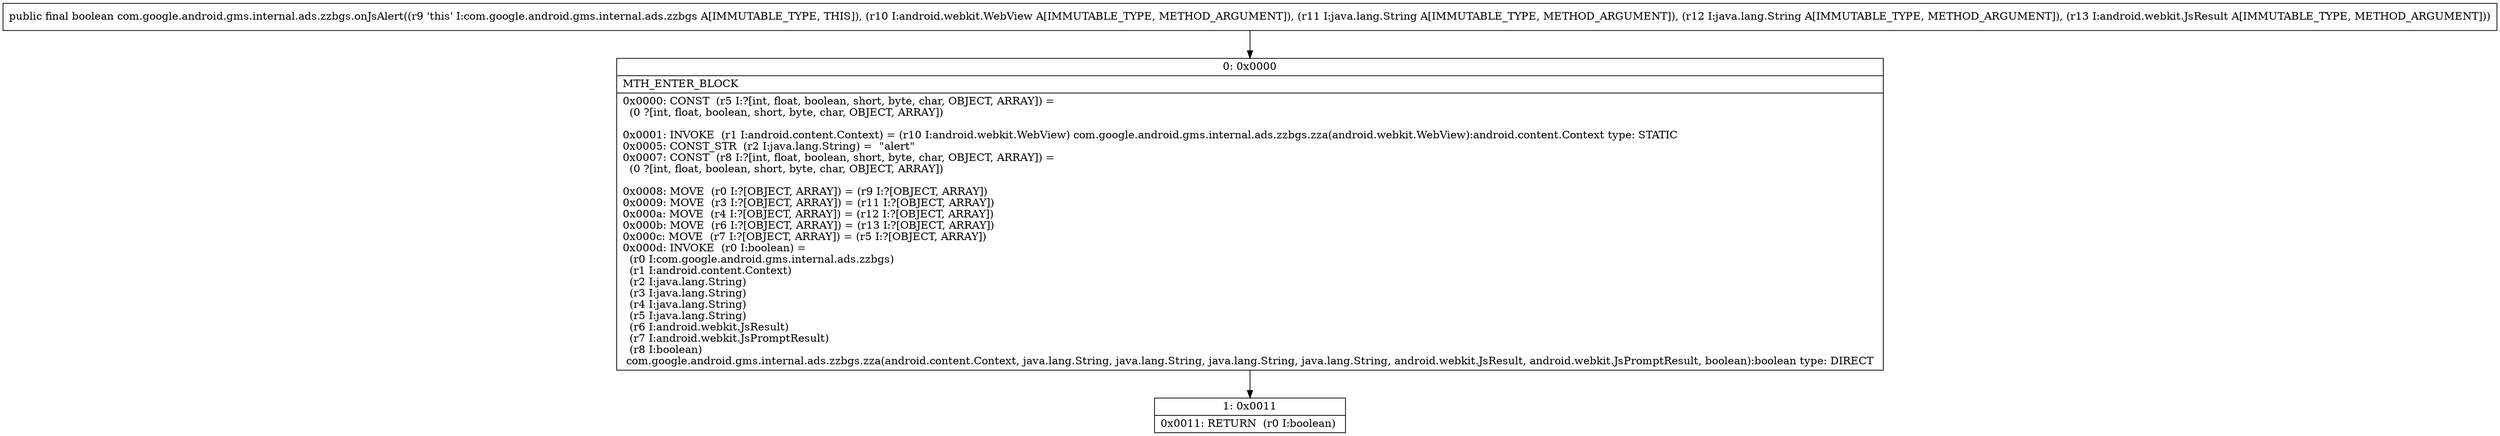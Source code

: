 digraph "CFG forcom.google.android.gms.internal.ads.zzbgs.onJsAlert(Landroid\/webkit\/WebView;Ljava\/lang\/String;Ljava\/lang\/String;Landroid\/webkit\/JsResult;)Z" {
Node_0 [shape=record,label="{0\:\ 0x0000|MTH_ENTER_BLOCK\l|0x0000: CONST  (r5 I:?[int, float, boolean, short, byte, char, OBJECT, ARRAY]) = \l  (0 ?[int, float, boolean, short, byte, char, OBJECT, ARRAY])\l \l0x0001: INVOKE  (r1 I:android.content.Context) = (r10 I:android.webkit.WebView) com.google.android.gms.internal.ads.zzbgs.zza(android.webkit.WebView):android.content.Context type: STATIC \l0x0005: CONST_STR  (r2 I:java.lang.String) =  \"alert\" \l0x0007: CONST  (r8 I:?[int, float, boolean, short, byte, char, OBJECT, ARRAY]) = \l  (0 ?[int, float, boolean, short, byte, char, OBJECT, ARRAY])\l \l0x0008: MOVE  (r0 I:?[OBJECT, ARRAY]) = (r9 I:?[OBJECT, ARRAY]) \l0x0009: MOVE  (r3 I:?[OBJECT, ARRAY]) = (r11 I:?[OBJECT, ARRAY]) \l0x000a: MOVE  (r4 I:?[OBJECT, ARRAY]) = (r12 I:?[OBJECT, ARRAY]) \l0x000b: MOVE  (r6 I:?[OBJECT, ARRAY]) = (r13 I:?[OBJECT, ARRAY]) \l0x000c: MOVE  (r7 I:?[OBJECT, ARRAY]) = (r5 I:?[OBJECT, ARRAY]) \l0x000d: INVOKE  (r0 I:boolean) = \l  (r0 I:com.google.android.gms.internal.ads.zzbgs)\l  (r1 I:android.content.Context)\l  (r2 I:java.lang.String)\l  (r3 I:java.lang.String)\l  (r4 I:java.lang.String)\l  (r5 I:java.lang.String)\l  (r6 I:android.webkit.JsResult)\l  (r7 I:android.webkit.JsPromptResult)\l  (r8 I:boolean)\l com.google.android.gms.internal.ads.zzbgs.zza(android.content.Context, java.lang.String, java.lang.String, java.lang.String, java.lang.String, android.webkit.JsResult, android.webkit.JsPromptResult, boolean):boolean type: DIRECT \l}"];
Node_1 [shape=record,label="{1\:\ 0x0011|0x0011: RETURN  (r0 I:boolean) \l}"];
MethodNode[shape=record,label="{public final boolean com.google.android.gms.internal.ads.zzbgs.onJsAlert((r9 'this' I:com.google.android.gms.internal.ads.zzbgs A[IMMUTABLE_TYPE, THIS]), (r10 I:android.webkit.WebView A[IMMUTABLE_TYPE, METHOD_ARGUMENT]), (r11 I:java.lang.String A[IMMUTABLE_TYPE, METHOD_ARGUMENT]), (r12 I:java.lang.String A[IMMUTABLE_TYPE, METHOD_ARGUMENT]), (r13 I:android.webkit.JsResult A[IMMUTABLE_TYPE, METHOD_ARGUMENT])) }"];
MethodNode -> Node_0;
Node_0 -> Node_1;
}


